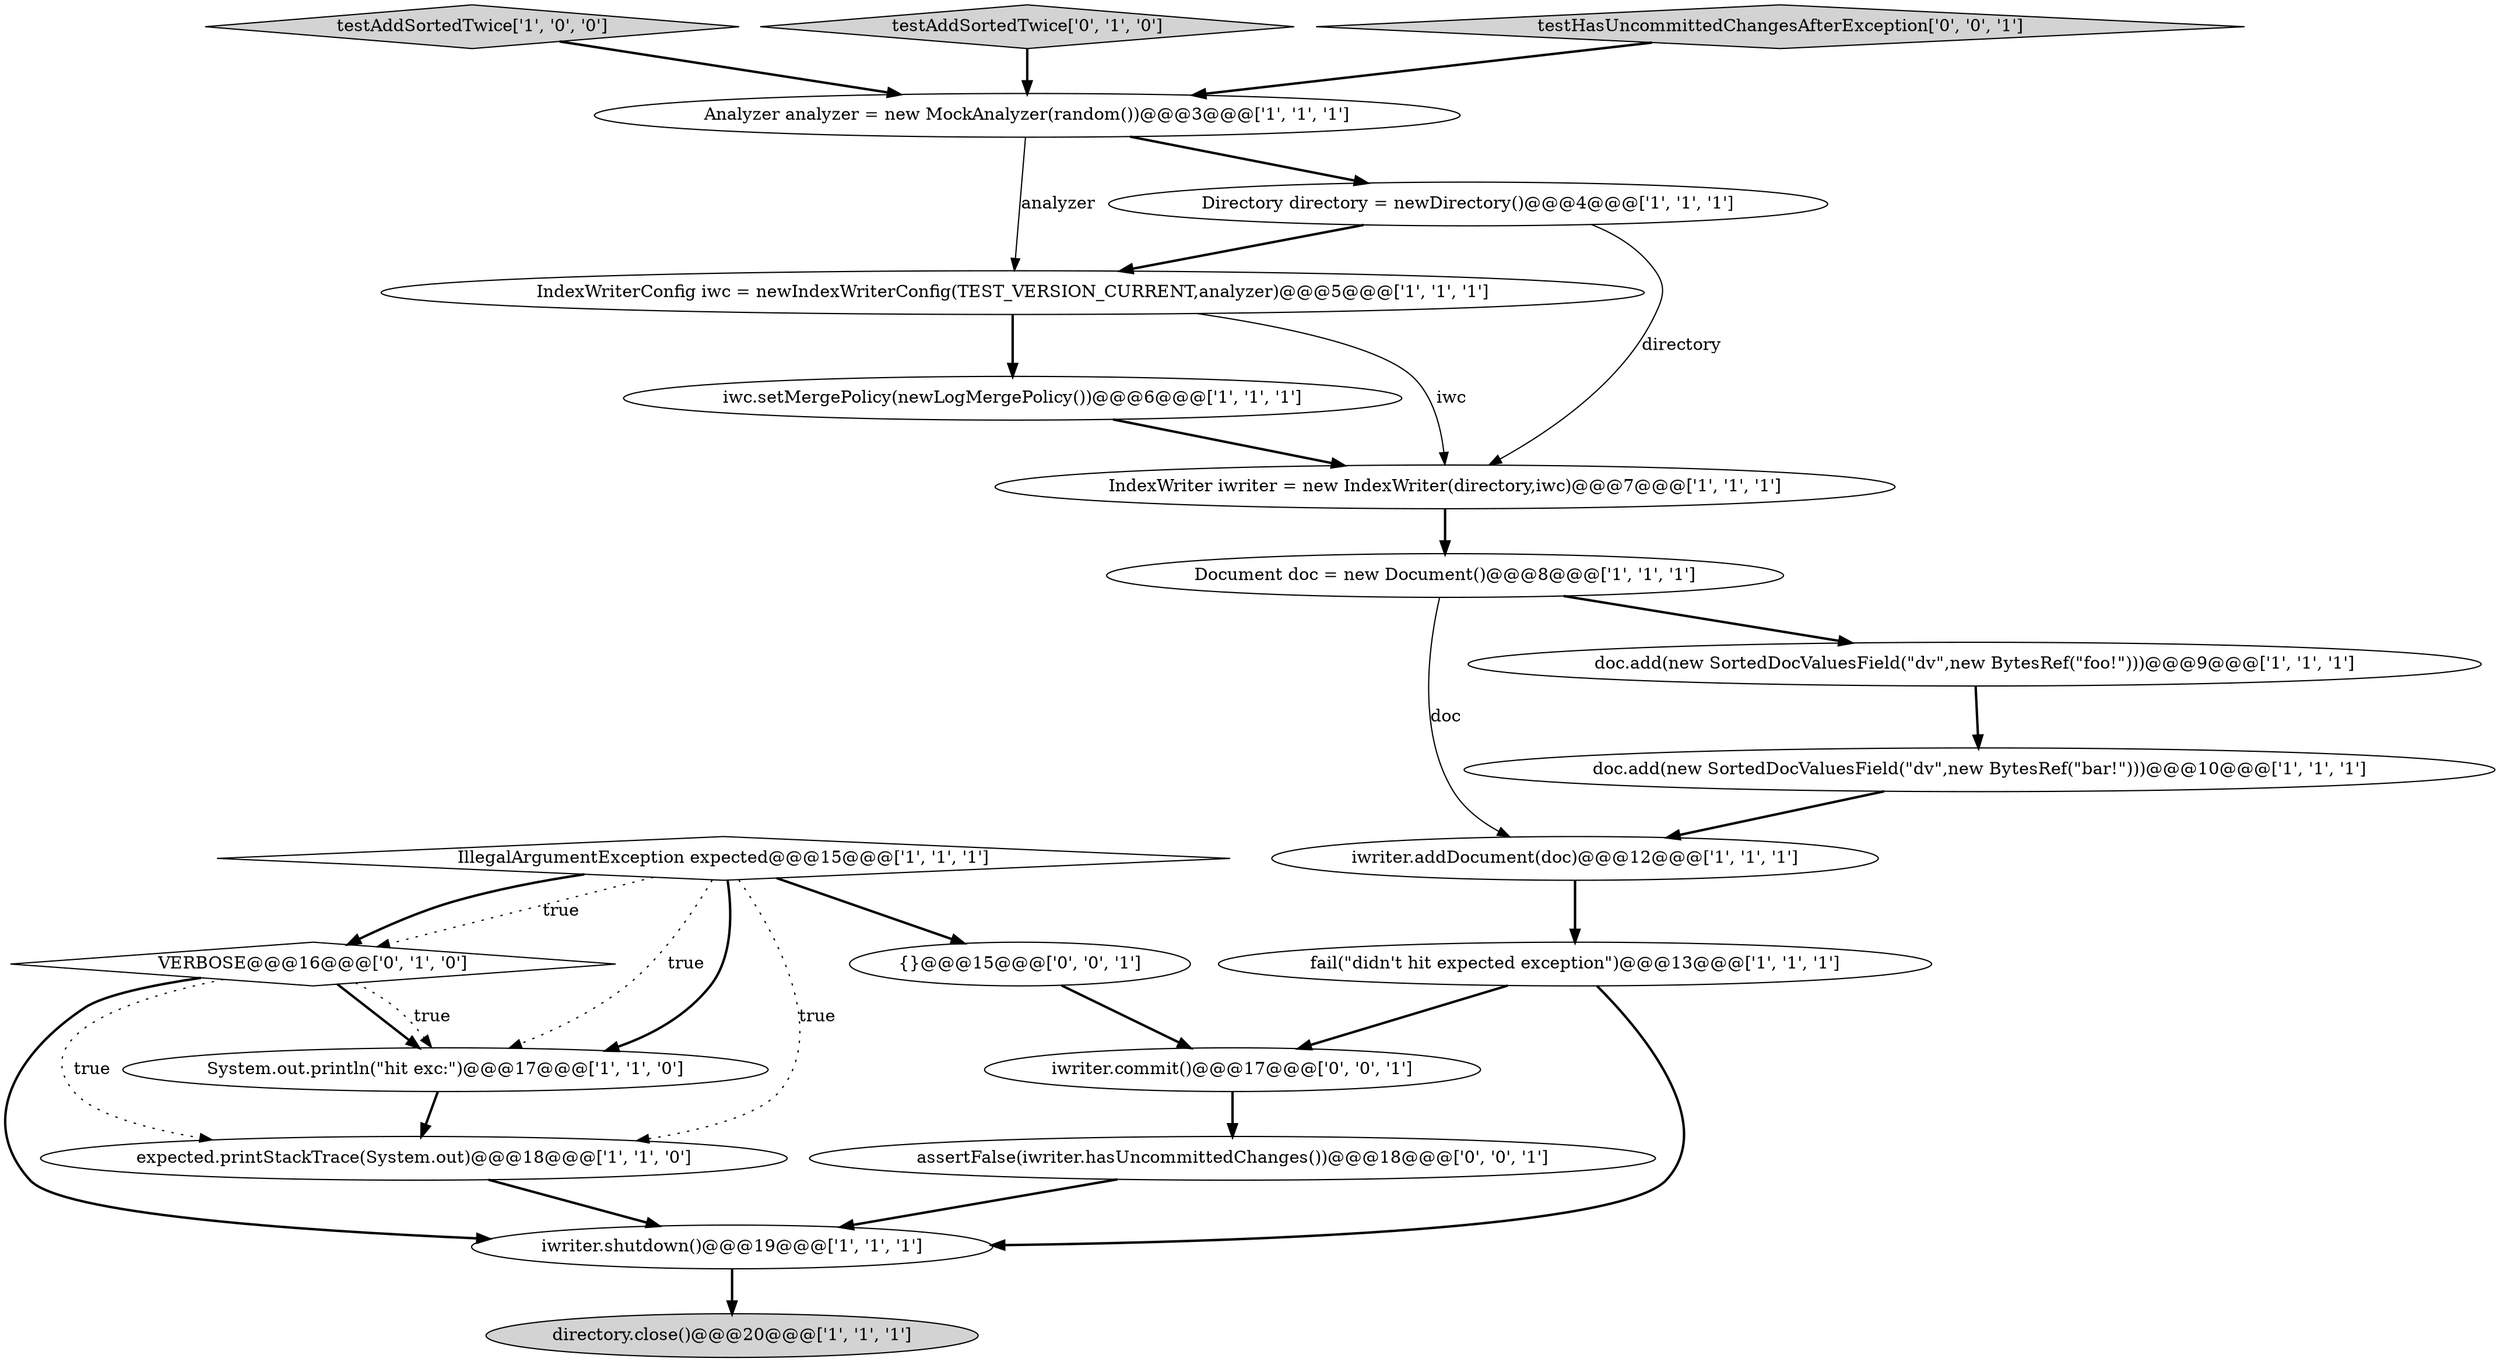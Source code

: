 digraph {
9 [style = filled, label = "directory.close()@@@20@@@['1', '1', '1']", fillcolor = lightgray, shape = ellipse image = "AAA0AAABBB1BBB"];
8 [style = filled, label = "IndexWriter iwriter = new IndexWriter(directory,iwc)@@@7@@@['1', '1', '1']", fillcolor = white, shape = ellipse image = "AAA0AAABBB1BBB"];
19 [style = filled, label = "iwriter.commit()@@@17@@@['0', '0', '1']", fillcolor = white, shape = ellipse image = "AAA0AAABBB3BBB"];
0 [style = filled, label = "doc.add(new SortedDocValuesField(\"dv\",new BytesRef(\"foo!\")))@@@9@@@['1', '1', '1']", fillcolor = white, shape = ellipse image = "AAA0AAABBB1BBB"];
7 [style = filled, label = "testAddSortedTwice['1', '0', '0']", fillcolor = lightgray, shape = diamond image = "AAA0AAABBB1BBB"];
1 [style = filled, label = "iwc.setMergePolicy(newLogMergePolicy())@@@6@@@['1', '1', '1']", fillcolor = white, shape = ellipse image = "AAA0AAABBB1BBB"];
14 [style = filled, label = "IllegalArgumentException expected@@@15@@@['1', '1', '1']", fillcolor = white, shape = diamond image = "AAA0AAABBB1BBB"];
15 [style = filled, label = "Analyzer analyzer = new MockAnalyzer(random())@@@3@@@['1', '1', '1']", fillcolor = white, shape = ellipse image = "AAA0AAABBB1BBB"];
11 [style = filled, label = "Directory directory = newDirectory()@@@4@@@['1', '1', '1']", fillcolor = white, shape = ellipse image = "AAA0AAABBB1BBB"];
6 [style = filled, label = "iwriter.shutdown()@@@19@@@['1', '1', '1']", fillcolor = white, shape = ellipse image = "AAA0AAABBB1BBB"];
10 [style = filled, label = "System.out.println(\"hit exc:\")@@@17@@@['1', '1', '0']", fillcolor = white, shape = ellipse image = "AAA0AAABBB1BBB"];
16 [style = filled, label = "VERBOSE@@@16@@@['0', '1', '0']", fillcolor = white, shape = diamond image = "AAA1AAABBB2BBB"];
18 [style = filled, label = "{}@@@15@@@['0', '0', '1']", fillcolor = white, shape = ellipse image = "AAA0AAABBB3BBB"];
17 [style = filled, label = "testAddSortedTwice['0', '1', '0']", fillcolor = lightgray, shape = diamond image = "AAA0AAABBB2BBB"];
5 [style = filled, label = "IndexWriterConfig iwc = newIndexWriterConfig(TEST_VERSION_CURRENT,analyzer)@@@5@@@['1', '1', '1']", fillcolor = white, shape = ellipse image = "AAA0AAABBB1BBB"];
2 [style = filled, label = "Document doc = new Document()@@@8@@@['1', '1', '1']", fillcolor = white, shape = ellipse image = "AAA0AAABBB1BBB"];
21 [style = filled, label = "assertFalse(iwriter.hasUncommittedChanges())@@@18@@@['0', '0', '1']", fillcolor = white, shape = ellipse image = "AAA0AAABBB3BBB"];
4 [style = filled, label = "expected.printStackTrace(System.out)@@@18@@@['1', '1', '0']", fillcolor = white, shape = ellipse image = "AAA0AAABBB1BBB"];
20 [style = filled, label = "testHasUncommittedChangesAfterException['0', '0', '1']", fillcolor = lightgray, shape = diamond image = "AAA0AAABBB3BBB"];
13 [style = filled, label = "doc.add(new SortedDocValuesField(\"dv\",new BytesRef(\"bar!\")))@@@10@@@['1', '1', '1']", fillcolor = white, shape = ellipse image = "AAA0AAABBB1BBB"];
3 [style = filled, label = "iwriter.addDocument(doc)@@@12@@@['1', '1', '1']", fillcolor = white, shape = ellipse image = "AAA0AAABBB1BBB"];
12 [style = filled, label = "fail(\"didn't hit expected exception\")@@@13@@@['1', '1', '1']", fillcolor = white, shape = ellipse image = "AAA0AAABBB1BBB"];
4->6 [style = bold, label=""];
14->4 [style = dotted, label="true"];
16->4 [style = dotted, label="true"];
15->5 [style = solid, label="analyzer"];
14->16 [style = bold, label=""];
14->18 [style = bold, label=""];
5->1 [style = bold, label=""];
20->15 [style = bold, label=""];
1->8 [style = bold, label=""];
14->16 [style = dotted, label="true"];
0->13 [style = bold, label=""];
16->10 [style = bold, label=""];
6->9 [style = bold, label=""];
19->21 [style = bold, label=""];
8->2 [style = bold, label=""];
15->11 [style = bold, label=""];
3->12 [style = bold, label=""];
10->4 [style = bold, label=""];
17->15 [style = bold, label=""];
18->19 [style = bold, label=""];
2->3 [style = solid, label="doc"];
16->10 [style = dotted, label="true"];
12->19 [style = bold, label=""];
16->6 [style = bold, label=""];
14->10 [style = dotted, label="true"];
12->6 [style = bold, label=""];
5->8 [style = solid, label="iwc"];
13->3 [style = bold, label=""];
2->0 [style = bold, label=""];
7->15 [style = bold, label=""];
14->10 [style = bold, label=""];
21->6 [style = bold, label=""];
11->5 [style = bold, label=""];
11->8 [style = solid, label="directory"];
}
